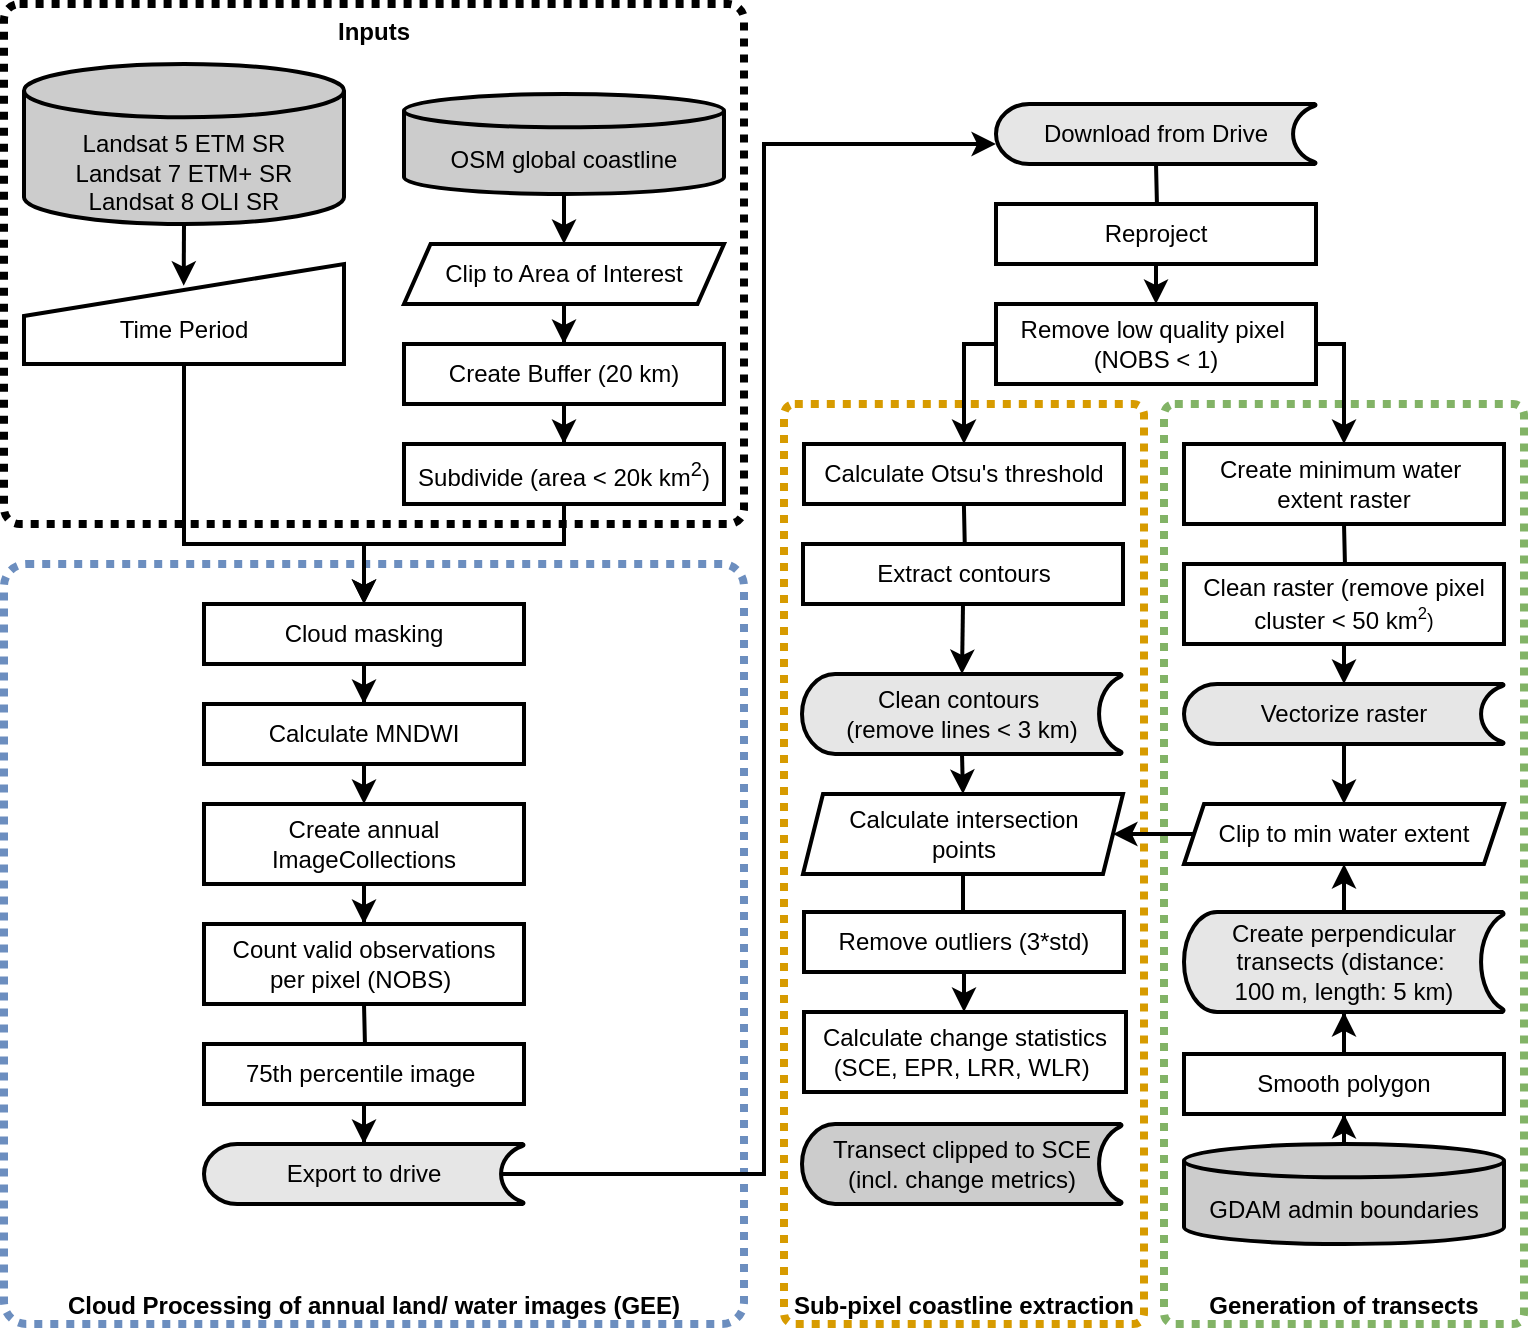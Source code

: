 <mxfile scale="2" border="0">
    <diagram id="DBIpVV0om-4YAddCiOre" name="Page-1">
        <mxGraphModel dx="784" dy="546" grid="1" gridSize="10" guides="1" tooltips="1" connect="1" arrows="1" fold="1" page="1" pageScale="1" pageWidth="827" pageHeight="1169" background="none" math="0" shadow="0">
            <root>
                <mxCell id="0"/>
                <mxCell id="1" parent="0"/>
                <mxCell id="156" value="&lt;b&gt;&lt;font color=&quot;#000000&quot;&gt;Sub-pixel coastline extraction&lt;/font&gt;&lt;/b&gt;" style="rounded=1;whiteSpace=wrap;html=1;strokeWidth=4;arcSize=3;dashed=1;verticalAlign=bottom;rotation=0;dashPattern=1 1;strokeColor=#d79b00;fillColor=none;" parent="1" vertex="1">
                    <mxGeometry x="410" y="260" width="180" height="460" as="geometry"/>
                </mxCell>
                <mxCell id="143" value="&lt;b&gt;&lt;font color=&quot;#000000&quot;&gt;Inputs&lt;/font&gt;&lt;/b&gt;" style="rounded=1;whiteSpace=wrap;html=1;strokeWidth=4;arcSize=3;dashed=1;verticalAlign=top;dashPattern=1 1;fillColor=none;" parent="1" vertex="1">
                    <mxGeometry x="20" y="60" width="370" height="260" as="geometry"/>
                </mxCell>
                <mxCell id="137" value="&lt;b&gt;&lt;font color=&quot;#000000&quot;&gt;Cloud Processing of annual land/ water images (GEE)&lt;/font&gt;&lt;/b&gt;" style="rounded=1;whiteSpace=wrap;html=1;strokeWidth=4;arcSize=3;dashed=1;verticalAlign=bottom;dashPattern=1 1;strokeColor=#6c8ebf;fillColor=none;" parent="1" vertex="1">
                    <mxGeometry x="20" y="340" width="370" height="380" as="geometry"/>
                </mxCell>
                <mxCell id="140" value="&lt;b&gt;&lt;font color=&quot;#000000&quot;&gt;Generation&amp;nbsp;of transects&lt;/font&gt;&lt;/b&gt;" style="rounded=1;whiteSpace=wrap;html=1;strokeWidth=4;arcSize=3;dashed=1;verticalAlign=bottom;rotation=0;dashPattern=1 1;strokeColor=#82b366;fillColor=none;" parent="1" vertex="1">
                    <mxGeometry x="600" y="260" width="180" height="460" as="geometry"/>
                </mxCell>
                <mxCell id="132" style="edgeStyle=orthogonalEdgeStyle;rounded=0;orthogonalLoop=1;jettySize=auto;html=1;exitX=0.5;exitY=1;exitDx=0;exitDy=0;exitPerimeter=0;entryX=0.499;entryY=0.217;entryDx=0;entryDy=0;entryPerimeter=0;strokeWidth=2;" parent="1" source="8" target="11" edge="1">
                    <mxGeometry relative="1" as="geometry"/>
                </mxCell>
                <mxCell id="8" value="&lt;br&gt;&lt;br&gt;Landsat 5 ETM SR&lt;br&gt;Landsat 7 ETM+ SR&lt;br&gt;Landsat 8 OLI SR" style="strokeWidth=2;html=1;shape=mxgraph.flowchart.database;whiteSpace=wrap;verticalAlign=middle;fillColor=#CCCCCC;" parent="1" vertex="1">
                    <mxGeometry x="30" y="90" width="160" height="80" as="geometry"/>
                </mxCell>
                <mxCell id="110" style="edgeStyle=orthogonalEdgeStyle;rounded=0;orthogonalLoop=1;jettySize=auto;html=1;exitX=0.5;exitY=1;exitDx=0;exitDy=0;exitPerimeter=0;entryX=0.5;entryY=0;entryDx=0;entryDy=0;strokeWidth=2;" parent="1" source="10" target="109" edge="1">
                    <mxGeometry relative="1" as="geometry"/>
                </mxCell>
                <mxCell id="10" value="&lt;br&gt;OSM global coastline" style="strokeWidth=2;html=1;shape=mxgraph.flowchart.database;whiteSpace=wrap;verticalAlign=middle;fillColor=#CCCCCC;" parent="1" vertex="1">
                    <mxGeometry x="220" y="105" width="160" height="50" as="geometry"/>
                </mxCell>
                <mxCell id="128" style="edgeStyle=orthogonalEdgeStyle;rounded=0;orthogonalLoop=1;jettySize=auto;html=1;exitX=0.5;exitY=1;exitDx=0;exitDy=0;entryX=0.5;entryY=0;entryDx=0;entryDy=0;strokeWidth=2;" parent="1" source="11" edge="1">
                    <mxGeometry relative="1" as="geometry">
                        <Array as="points">
                            <mxPoint x="110" y="240"/>
                            <mxPoint x="110" y="330"/>
                            <mxPoint x="200" y="330"/>
                        </Array>
                        <mxPoint x="200" y="360.0" as="targetPoint"/>
                    </mxGeometry>
                </mxCell>
                <mxCell id="11" value="&lt;br&gt;Time Period" style="html=1;strokeWidth=2;shape=manualInput;whiteSpace=wrap;rounded=1;size=26;arcSize=0;" parent="1" vertex="1">
                    <mxGeometry x="30" y="190" width="160" height="50" as="geometry"/>
                </mxCell>
                <mxCell id="17" value="" style="edgeStyle=orthogonalEdgeStyle;rounded=0;orthogonalLoop=1;jettySize=auto;html=1;strokeWidth=2;" parent="1" source="14" target="16" edge="1">
                    <mxGeometry relative="1" as="geometry"/>
                </mxCell>
                <mxCell id="14" value="Create Buffer (20 km)" style="whiteSpace=wrap;html=1;strokeWidth=2;" parent="1" vertex="1">
                    <mxGeometry x="220" y="230" width="160" height="30" as="geometry"/>
                </mxCell>
                <mxCell id="23" style="edgeStyle=orthogonalEdgeStyle;rounded=0;orthogonalLoop=1;jettySize=auto;html=1;exitX=0.5;exitY=1;exitDx=0;exitDy=0;strokeWidth=2;entryX=0.5;entryY=0;entryDx=0;entryDy=0;" parent="1" source="16" edge="1" target="25">
                    <mxGeometry relative="1" as="geometry">
                        <mxPoint x="200" y="360" as="targetPoint"/>
                        <Array as="points">
                            <mxPoint x="300" y="330"/>
                            <mxPoint x="200" y="330"/>
                        </Array>
                    </mxGeometry>
                </mxCell>
                <mxCell id="16" value="Subdivide (area &amp;lt; 20k km&lt;sup&gt;2&lt;/sup&gt;)" style="whiteSpace=wrap;html=1;strokeWidth=2;" parent="1" vertex="1">
                    <mxGeometry x="220" y="280" width="160" height="30" as="geometry"/>
                </mxCell>
                <mxCell id="28" value="" style="edgeStyle=orthogonalEdgeStyle;rounded=0;orthogonalLoop=1;jettySize=auto;html=1;strokeWidth=2;" parent="1" source="25" target="27" edge="1">
                    <mxGeometry relative="1" as="geometry"/>
                </mxCell>
                <mxCell id="25" value="Cloud masking" style="whiteSpace=wrap;html=1;strokeWidth=2;" parent="1" vertex="1">
                    <mxGeometry x="120" y="360" width="160" height="30" as="geometry"/>
                </mxCell>
                <mxCell id="31" style="edgeStyle=orthogonalEdgeStyle;rounded=0;orthogonalLoop=1;jettySize=auto;html=1;exitX=0.5;exitY=1;exitDx=0;exitDy=0;entryX=0.5;entryY=0;entryDx=0;entryDy=0;strokeWidth=2;" parent="1" source="27" target="29" edge="1">
                    <mxGeometry relative="1" as="geometry"/>
                </mxCell>
                <mxCell id="27" value="Calculate MNDWI" style="whiteSpace=wrap;html=1;strokeWidth=2;" parent="1" vertex="1">
                    <mxGeometry x="120" y="410" width="160" height="30" as="geometry"/>
                </mxCell>
                <mxCell id="33" value="" style="edgeStyle=orthogonalEdgeStyle;rounded=0;orthogonalLoop=1;jettySize=auto;html=1;strokeWidth=2;entryX=0.5;entryY=0;entryDx=0;entryDy=0;" parent="1" source="29" edge="1" target="141">
                    <mxGeometry relative="1" as="geometry">
                        <mxPoint x="200" y="530" as="targetPoint"/>
                    </mxGeometry>
                </mxCell>
                <mxCell id="29" value="Create annual ImageCollections" style="whiteSpace=wrap;html=1;strokeWidth=2;" parent="1" vertex="1">
                    <mxGeometry x="120" y="460" width="160" height="40" as="geometry"/>
                </mxCell>
                <mxCell id="35" value="" style="edgeStyle=orthogonalEdgeStyle;rounded=0;orthogonalLoop=1;jettySize=auto;html=1;strokeWidth=2;" parent="1" target="34" edge="1">
                    <mxGeometry relative="1" as="geometry">
                        <mxPoint x="200" y="560" as="sourcePoint"/>
                    </mxGeometry>
                </mxCell>
                <mxCell id="167" value="" style="edgeStyle=orthogonalEdgeStyle;rounded=0;orthogonalLoop=1;jettySize=auto;html=1;strokeWidth=2;" edge="1" parent="1" source="34" target="142">
                    <mxGeometry relative="1" as="geometry"/>
                </mxCell>
                <mxCell id="34" value="&lt;span style=&quot;font-family: &amp;#34;helvetica&amp;#34;&quot;&gt;75th&amp;nbsp;percentile image&amp;nbsp;&lt;/span&gt;" style="whiteSpace=wrap;html=1;strokeWidth=2;" parent="1" vertex="1">
                    <mxGeometry x="120" y="580" width="160" height="30" as="geometry"/>
                </mxCell>
                <mxCell id="36" style="edgeStyle=orthogonalEdgeStyle;rounded=0;orthogonalLoop=1;jettySize=auto;html=1;exitX=0.5;exitY=1;exitDx=0;exitDy=0;" parent="1" source="34" target="34" edge="1">
                    <mxGeometry relative="1" as="geometry"/>
                </mxCell>
                <mxCell id="48" value="" style="edgeStyle=orthogonalEdgeStyle;rounded=0;orthogonalLoop=1;jettySize=auto;html=1;exitX=0.93;exitY=0.5;exitDx=0;exitDy=0;exitPerimeter=0;strokeWidth=2;entryX=0;entryY=0.5;entryDx=0;entryDy=0;entryPerimeter=0;" parent="1" edge="1" source="142">
                    <mxGeometry relative="1" as="geometry">
                        <mxPoint x="258.8" y="760" as="sourcePoint"/>
                        <mxPoint x="516" y="130" as="targetPoint"/>
                        <Array as="points">
                            <mxPoint x="400" y="645"/>
                            <mxPoint x="400" y="130"/>
                        </Array>
                    </mxGeometry>
                </mxCell>
                <mxCell id="50" value="" style="edgeStyle=orthogonalEdgeStyle;rounded=0;orthogonalLoop=1;jettySize=auto;html=1;strokeWidth=2;" parent="1" target="49" edge="1">
                    <mxGeometry relative="1" as="geometry">
                        <mxPoint x="596" y="140" as="sourcePoint"/>
                    </mxGeometry>
                </mxCell>
                <mxCell id="52" value="" style="edgeStyle=orthogonalEdgeStyle;rounded=0;orthogonalLoop=1;jettySize=auto;html=1;strokeWidth=2;" parent="1" source="49" edge="1">
                    <mxGeometry relative="1" as="geometry">
                        <mxPoint x="596.034" y="210" as="targetPoint"/>
                    </mxGeometry>
                </mxCell>
                <mxCell id="49" value="Reproject" style="whiteSpace=wrap;html=1;dashed=0;strokeWidth=2;" parent="1" vertex="1">
                    <mxGeometry x="516" y="160" width="160" height="30" as="geometry"/>
                </mxCell>
                <mxCell id="60" value="" style="edgeStyle=orthogonalEdgeStyle;rounded=0;orthogonalLoop=1;jettySize=auto;html=1;strokeWidth=2;" parent="1" target="59" edge="1">
                    <mxGeometry relative="1" as="geometry">
                        <mxPoint x="499.941" y="310" as="sourcePoint"/>
                    </mxGeometry>
                </mxCell>
                <mxCell id="133" style="edgeStyle=orthogonalEdgeStyle;rounded=0;orthogonalLoop=1;jettySize=auto;html=1;exitX=0.5;exitY=1;exitDx=0;exitDy=0;entryX=0.5;entryY=0;entryDx=0;entryDy=0;strokeWidth=2;entryPerimeter=0;" parent="1" source="59" target="121" edge="1">
                    <mxGeometry relative="1" as="geometry">
                        <mxPoint x="501" y="380.0" as="targetPoint"/>
                    </mxGeometry>
                </mxCell>
                <mxCell id="59" value="&lt;span&gt;Extract contours&lt;/span&gt;" style="whiteSpace=wrap;html=1;dashed=0;strokeWidth=2;" parent="1" vertex="1">
                    <mxGeometry x="419.5" y="330" width="160" height="30" as="geometry"/>
                </mxCell>
                <mxCell id="67" value="" style="edgeStyle=orthogonalEdgeStyle;rounded=0;orthogonalLoop=1;jettySize=auto;html=1;strokeWidth=2;" parent="1" target="66" edge="1">
                    <mxGeometry relative="1" as="geometry">
                        <mxPoint x="690" y="320" as="sourcePoint"/>
                    </mxGeometry>
                </mxCell>
                <mxCell id="69" value="" style="edgeStyle=orthogonalEdgeStyle;rounded=0;orthogonalLoop=1;jettySize=auto;html=1;strokeWidth=2;" parent="1" source="66" edge="1">
                    <mxGeometry relative="1" as="geometry">
                        <mxPoint x="690" y="400" as="targetPoint"/>
                    </mxGeometry>
                </mxCell>
                <mxCell id="66" value="Clean raster (remove pixel cluster &amp;lt; 50 km&lt;span style=&quot;font-size: 10px&quot;&gt;&lt;sup&gt;2&lt;/sup&gt;)&lt;/span&gt;" style="whiteSpace=wrap;html=1;dashed=0;strokeWidth=2;" parent="1" vertex="1">
                    <mxGeometry x="610" y="340" width="160" height="40" as="geometry"/>
                </mxCell>
                <mxCell id="162" value="" style="edgeStyle=orthogonalEdgeStyle;rounded=0;orthogonalLoop=1;jettySize=auto;html=1;strokeWidth=2;entryX=0.5;entryY=1;entryDx=0;entryDy=0;" parent="1" source="70" target="73" edge="1">
                    <mxGeometry relative="1" as="geometry"/>
                </mxCell>
                <mxCell id="70" value="&lt;br&gt;GDAM admin boundaries" style="strokeWidth=2;html=1;shape=mxgraph.flowchart.database;whiteSpace=wrap;verticalAlign=middle;fillColor=#CCCCCC;" parent="1" vertex="1">
                    <mxGeometry x="610" y="630" width="160" height="50" as="geometry"/>
                </mxCell>
                <mxCell id="163" value="" style="edgeStyle=orthogonalEdgeStyle;rounded=0;orthogonalLoop=1;jettySize=auto;html=1;strokeWidth=2;" parent="1" source="73" target="116" edge="1">
                    <mxGeometry relative="1" as="geometry"/>
                </mxCell>
                <mxCell id="73" value="Smooth polygon" style="whiteSpace=wrap;html=1;dashed=0;strokeWidth=2;" parent="1" vertex="1">
                    <mxGeometry x="610" y="585" width="160" height="30" as="geometry"/>
                </mxCell>
                <mxCell id="154" value="" style="edgeStyle=orthogonalEdgeStyle;rounded=0;orthogonalLoop=1;jettySize=auto;html=1;entryX=0.5;entryY=0;entryDx=0;entryDy=0;strokeWidth=2;" parent="1" source="90" target="144" edge="1">
                    <mxGeometry relative="1" as="geometry"/>
                </mxCell>
                <mxCell id="90" value="Calculate intersection &lt;br&gt;points" style="shape=parallelogram;perimeter=parallelogramPerimeter;whiteSpace=wrap;html=1;fixedSize=1;dashed=0;strokeWidth=2;size=10;" parent="1" vertex="1">
                    <mxGeometry x="419.5" y="455" width="160" height="40" as="geometry"/>
                </mxCell>
                <mxCell id="76zILk3vPqKs6lgeviAI-170" style="edgeStyle=orthogonalEdgeStyle;rounded=0;orthogonalLoop=1;jettySize=auto;html=1;exitX=0.5;exitY=1;exitDx=0;exitDy=0;strokeWidth=2;" edge="1" parent="1" source="109" target="14">
                    <mxGeometry relative="1" as="geometry"/>
                </mxCell>
                <mxCell id="109" value="&lt;span&gt;Clip to Area of Interest&lt;/span&gt;" style="shape=parallelogram;perimeter=parallelogramPerimeter;whiteSpace=wrap;html=1;dashed=0;size=0.083;strokeWidth=2;" parent="1" vertex="1">
                    <mxGeometry x="220" y="180" width="160" height="30" as="geometry"/>
                </mxCell>
                <mxCell id="112" style="edgeStyle=orthogonalEdgeStyle;rounded=0;orthogonalLoop=1;jettySize=auto;html=1;exitX=1;exitY=0.5;exitDx=0;exitDy=0;entryX=0.5;entryY=0;entryDx=0;entryDy=0;strokeWidth=2;" parent="1" source="119" target="114" edge="1">
                    <mxGeometry relative="1" as="geometry">
                        <mxPoint x="668.8" y="220" as="sourcePoint"/>
                        <mxPoint x="700" y="280" as="targetPoint"/>
                        <Array as="points">
                            <mxPoint x="690" y="230"/>
                        </Array>
                    </mxGeometry>
                </mxCell>
                <mxCell id="113" value="Download from Drive" style="strokeWidth=2;html=1;shape=mxgraph.flowchart.stored_data;whiteSpace=wrap;fillColor=#E6E6E6;" parent="1" vertex="1">
                    <mxGeometry x="516" y="110" width="160" height="30" as="geometry"/>
                </mxCell>
                <mxCell id="114" value="Create minimum water&amp;nbsp;&lt;br&gt;extent raster" style="whiteSpace=wrap;html=1;dashed=0;strokeWidth=2;" parent="1" vertex="1">
                    <mxGeometry x="610" y="280" width="160" height="40" as="geometry"/>
                </mxCell>
                <mxCell id="134" style="edgeStyle=orthogonalEdgeStyle;rounded=0;orthogonalLoop=1;jettySize=auto;html=1;exitX=0.5;exitY=1;exitDx=0;exitDy=0;exitPerimeter=0;entryX=0.5;entryY=0;entryDx=0;entryDy=0;strokeWidth=2;" parent="1" source="115" target="118" edge="1">
                    <mxGeometry relative="1" as="geometry"/>
                </mxCell>
                <mxCell id="115" value="Vectorize raster" style="strokeWidth=2;html=1;shape=mxgraph.flowchart.stored_data;whiteSpace=wrap;fillColor=#E6E6E6;" parent="1" vertex="1">
                    <mxGeometry x="610" y="400" width="160" height="30" as="geometry"/>
                </mxCell>
                <mxCell id="125" style="edgeStyle=orthogonalEdgeStyle;rounded=0;orthogonalLoop=1;jettySize=auto;html=1;exitX=0.5;exitY=0;exitDx=0;exitDy=0;exitPerimeter=0;entryX=0.5;entryY=1;entryDx=0;entryDy=0;strokeWidth=2;" parent="1" source="116" target="118" edge="1">
                    <mxGeometry relative="1" as="geometry"/>
                </mxCell>
                <mxCell id="116" value="Create perpendicular transects (distance:&amp;nbsp;&lt;br&gt;100 m, length: 5 km)" style="strokeWidth=2;html=1;shape=mxgraph.flowchart.stored_data;whiteSpace=wrap;fillColor=#E6E6E6;" parent="1" vertex="1">
                    <mxGeometry x="610" y="514" width="160" height="50" as="geometry"/>
                </mxCell>
                <mxCell id="76zILk3vPqKs6lgeviAI-175" style="edgeStyle=orthogonalEdgeStyle;rounded=0;orthogonalLoop=1;jettySize=auto;html=1;exitX=0;exitY=0.5;exitDx=0;exitDy=0;strokeWidth=2;" edge="1" parent="1" source="118" target="90">
                    <mxGeometry relative="1" as="geometry"/>
                </mxCell>
                <mxCell id="118" value="Clip to min water extent" style="shape=parallelogram;perimeter=parallelogramPerimeter;whiteSpace=wrap;html=1;fixedSize=1;dashed=0;strokeWidth=2;size=10;" parent="1" vertex="1">
                    <mxGeometry x="610" y="460" width="160" height="30" as="geometry"/>
                </mxCell>
                <mxCell id="164" style="edgeStyle=orthogonalEdgeStyle;rounded=0;orthogonalLoop=1;jettySize=auto;html=1;exitX=0;exitY=0.5;exitDx=0;exitDy=0;strokeWidth=2;" parent="1" source="119" target="120" edge="1">
                    <mxGeometry relative="1" as="geometry">
                        <Array as="points">
                            <mxPoint x="500" y="230"/>
                        </Array>
                    </mxGeometry>
                </mxCell>
                <mxCell id="119" value="Remove low quality pixel&amp;nbsp;&lt;br&gt;(NOBS &amp;lt; 1)" style="whiteSpace=wrap;html=1;dashed=0;strokeWidth=2;" parent="1" vertex="1">
                    <mxGeometry x="516" y="210" width="160" height="40" as="geometry"/>
                </mxCell>
                <mxCell id="120" value="&lt;span&gt;Calculate Otsu's threshold&lt;/span&gt;" style="whiteSpace=wrap;html=1;dashed=0;strokeWidth=2;" parent="1" vertex="1">
                    <mxGeometry x="420" y="280" width="160" height="30" as="geometry"/>
                </mxCell>
                <mxCell id="76zILk3vPqKs6lgeviAI-171" style="edgeStyle=orthogonalEdgeStyle;rounded=0;orthogonalLoop=1;jettySize=auto;html=1;exitX=0.5;exitY=1;exitDx=0;exitDy=0;exitPerimeter=0;entryX=0.5;entryY=0;entryDx=0;entryDy=0;strokeWidth=2;" edge="1" parent="1" source="121" target="90">
                    <mxGeometry relative="1" as="geometry"/>
                </mxCell>
                <mxCell id="121" value="Clean contours&amp;nbsp;&lt;br&gt;(remove lines &amp;lt; 3 km)" style="strokeWidth=2;html=1;shape=mxgraph.flowchart.stored_data;whiteSpace=wrap;fillColor=#E6E6E6;" parent="1" vertex="1">
                    <mxGeometry x="419" y="395" width="160" height="40" as="geometry"/>
                </mxCell>
                <mxCell id="135" value="Transect clipped to SCE&lt;br&gt;(incl. change metrics)" style="strokeWidth=2;html=1;shape=mxgraph.flowchart.stored_data;whiteSpace=wrap;fillColor=#CCCCCC;" parent="1" vertex="1">
                    <mxGeometry x="419" y="620" width="160" height="40" as="geometry"/>
                </mxCell>
                <mxCell id="141" value="Count valid observations &lt;br&gt;per pixel (NOBS)&amp;nbsp;" style="whiteSpace=wrap;html=1;strokeWidth=2;" parent="1" vertex="1">
                    <mxGeometry x="120" y="520" width="160" height="40" as="geometry"/>
                </mxCell>
                <mxCell id="142" value="Export to drive" style="strokeWidth=2;html=1;shape=mxgraph.flowchart.stored_data;whiteSpace=wrap;fillColor=#E6E6E6;" parent="1" vertex="1">
                    <mxGeometry x="120" y="630" width="160" height="30" as="geometry"/>
                </mxCell>
                <mxCell id="150" value="" style="edgeStyle=orthogonalEdgeStyle;rounded=0;orthogonalLoop=1;jettySize=auto;html=1;entryX=0.5;entryY=0;entryDx=0;entryDy=0;" parent="1" source="144" target="144" edge="1">
                    <mxGeometry relative="1" as="geometry">
                        <Array as="points">
                            <mxPoint x="500" y="550"/>
                            <mxPoint x="500" y="550"/>
                        </Array>
                    </mxGeometry>
                </mxCell>
                <mxCell id="155" value="" style="edgeStyle=orthogonalEdgeStyle;rounded=0;orthogonalLoop=1;jettySize=auto;html=1;strokeWidth=2;" parent="1" source="144" target="145" edge="1">
                    <mxGeometry relative="1" as="geometry"/>
                </mxCell>
                <mxCell id="144" value="Remove outliers (3*std)" style="whiteSpace=wrap;html=1;dashed=0;strokeWidth=2;" parent="1" vertex="1">
                    <mxGeometry x="420" y="514" width="160" height="30" as="geometry"/>
                </mxCell>
                <mxCell id="145" value="Calculate change statistics (SCE, EPR, LRR, WLR)&amp;nbsp;" style="whiteSpace=wrap;html=1;dashed=0;strokeWidth=2;" parent="1" vertex="1">
                    <mxGeometry x="420" y="564" width="161" height="40" as="geometry"/>
                </mxCell>
            </root>
        </mxGraphModel>
    </diagram>
    <diagram id="6Ny9rp721MdE1ZF3W5BB" name="Page-2">
        <mxGraphModel dx="1137" dy="792" grid="1" gridSize="10" guides="1" tooltips="1" connect="1" arrows="1" fold="1" page="1" pageScale="1" pageWidth="827" pageHeight="1169" math="0" shadow="0">
            <root>
                <mxCell id="G7kzEWV4rixR5eIOQa-x-0"/>
                <mxCell id="G7kzEWV4rixR5eIOQa-x-1" parent="G7kzEWV4rixR5eIOQa-x-0"/>
                <mxCell id="u1eGhXLBOdqfg7JLbnb1-4" value="&lt;font color=&quot;#000000&quot;&gt;&lt;b&gt;Tidal shoreline displacement&amp;nbsp;&lt;/b&gt;&lt;/font&gt;" style="rounded=1;whiteSpace=wrap;html=1;strokeWidth=4;arcSize=3;dashed=1;verticalAlign=top;fontColor=#ffffff;rotation=0;dashPattern=1 1;strokeColor=#808080;fillColor=#CCFFCC;" parent="G7kzEWV4rixR5eIOQa-x-1" vertex="1">
                    <mxGeometry x="630" y="40" width="177" height="340" as="geometry"/>
                </mxCell>
                <mxCell id="u1eGhXLBOdqfg7JLbnb1-1" value="&lt;font color=&quot;#000000&quot;&gt;&lt;b&gt;Extraction of shoreline pairs&lt;/b&gt;&lt;/font&gt;" style="rounded=1;whiteSpace=wrap;html=1;strokeWidth=4;arcSize=3;dashed=1;verticalAlign=top;fontColor=#ffffff;rotation=0;dashPattern=1 1;strokeColor=#808080;fillColor=#99CCFF;" parent="G7kzEWV4rixR5eIOQa-x-1" vertex="1">
                    <mxGeometry x="230" y="40" width="380" height="340" as="geometry"/>
                </mxCell>
                <mxCell id="u1eGhXLBOdqfg7JLbnb1-0" value="&lt;b&gt;&lt;font color=&quot;#000000&quot;&gt;Low and high tide dates&lt;/font&gt;&lt;/b&gt;" style="rounded=1;whiteSpace=wrap;html=1;strokeWidth=4;arcSize=3;dashed=1;verticalAlign=top;fontColor=#ffffff;rotation=0;dashPattern=1 1;strokeColor=#808080;fillColor=#FFCC99;" parent="G7kzEWV4rixR5eIOQa-x-1" vertex="1">
                    <mxGeometry x="30" y="40" width="180" height="340" as="geometry"/>
                </mxCell>
                <mxCell id="kwWeuMt8KLDTQIKXIecI-9" value="" style="edgeStyle=orthogonalEdgeStyle;rounded=0;orthogonalLoop=1;jettySize=auto;html=1;entryX=0.5;entryY=0;entryDx=0;entryDy=0;" parent="G7kzEWV4rixR5eIOQa-x-1" source="xpRjQaF-fiDgOGQCr5oi-0" target="kwWeuMt8KLDTQIKXIecI-0" edge="1">
                    <mxGeometry relative="1" as="geometry"/>
                </mxCell>
                <mxCell id="xpRjQaF-fiDgOGQCr5oi-0" value="&lt;br&gt;Hourly sea level data" style="strokeWidth=2;html=1;shape=mxgraph.flowchart.database;whiteSpace=wrap;verticalAlign=middle;" parent="G7kzEWV4rixR5eIOQa-x-1" vertex="1">
                    <mxGeometry x="40" y="80" width="160" height="60" as="geometry"/>
                </mxCell>
                <mxCell id="kwWeuMt8KLDTQIKXIecI-10" value="" style="edgeStyle=orthogonalEdgeStyle;rounded=0;orthogonalLoop=1;jettySize=auto;html=1;entryX=0.5;entryY=0;entryDx=0;entryDy=0;" parent="G7kzEWV4rixR5eIOQa-x-1" source="kwWeuMt8KLDTQIKXIecI-0" edge="1">
                    <mxGeometry relative="1" as="geometry">
                        <mxPoint x="120.0" y="210" as="targetPoint"/>
                    </mxGeometry>
                </mxCell>
                <mxCell id="kwWeuMt8KLDTQIKXIecI-0" value="Cleaning" style="whiteSpace=wrap;html=1;strokeWidth=2;" parent="G7kzEWV4rixR5eIOQa-x-1" vertex="1">
                    <mxGeometry x="40" y="161" width="160" height="29" as="geometry"/>
                </mxCell>
                <mxCell id="kwWeuMt8KLDTQIKXIecI-44" value="" style="edgeStyle=orthogonalEdgeStyle;rounded=0;orthogonalLoop=1;jettySize=auto;html=1;entryX=1;entryY=0.5;entryDx=0;entryDy=0;" parent="G7kzEWV4rixR5eIOQa-x-1" source="kwWeuMt8KLDTQIKXIecI-1" target="3BvnnZRM6rv_4ZSRyspK-0" edge="1">
                    <mxGeometry relative="1" as="geometry">
                        <mxPoint x="200" y="225" as="targetPoint"/>
                    </mxGeometry>
                </mxCell>
                <mxCell id="kwWeuMt8KLDTQIKXIecI-1" value="Get overpass time" style="whiteSpace=wrap;html=1;strokeWidth=2;" parent="G7kzEWV4rixR5eIOQa-x-1" vertex="1">
                    <mxGeometry x="242" y="210" width="158" height="30" as="geometry"/>
                </mxCell>
                <mxCell id="kwWeuMt8KLDTQIKXIecI-6" value="" style="edgeStyle=orthogonalEdgeStyle;rounded=0;orthogonalLoop=1;jettySize=auto;html=1;entryX=0.5;entryY=0;entryDx=0;entryDy=0;" parent="G7kzEWV4rixR5eIOQa-x-1" source="kwWeuMt8KLDTQIKXIecI-2" target="kwWeuMt8KLDTQIKXIecI-3" edge="1">
                    <mxGeometry relative="1" as="geometry"/>
                </mxCell>
                <mxCell id="kwWeuMt8KLDTQIKXIecI-2" value="&lt;br&gt;Landsat SR archive" style="strokeWidth=2;html=1;shape=mxgraph.flowchart.database;whiteSpace=wrap;verticalAlign=middle;" parent="G7kzEWV4rixR5eIOQa-x-1" vertex="1">
                    <mxGeometry x="242" y="80" width="158" height="60" as="geometry"/>
                </mxCell>
                <mxCell id="kwWeuMt8KLDTQIKXIecI-11" value="" style="edgeStyle=orthogonalEdgeStyle;rounded=0;orthogonalLoop=1;jettySize=auto;html=1;" parent="G7kzEWV4rixR5eIOQa-x-1" target="kwWeuMt8KLDTQIKXIecI-5" edge="1">
                    <mxGeometry relative="1" as="geometry">
                        <mxPoint x="120.0" y="240" as="sourcePoint"/>
                    </mxGeometry>
                </mxCell>
                <mxCell id="kwWeuMt8KLDTQIKXIecI-13" value="" style="edgeStyle=orthogonalEdgeStyle;rounded=0;orthogonalLoop=1;jettySize=auto;html=1;" parent="G7kzEWV4rixR5eIOQa-x-1" source="kwWeuMt8KLDTQIKXIecI-5" target="kwWeuMt8KLDTQIKXIecI-12" edge="1">
                    <mxGeometry relative="1" as="geometry"/>
                </mxCell>
                <mxCell id="kwWeuMt8KLDTQIKXIecI-5" value="Identify low/ high tide peaks (3-days-range)" style="whiteSpace=wrap;html=1;strokeWidth=2;" parent="G7kzEWV4rixR5eIOQa-x-1" vertex="1">
                    <mxGeometry x="40" y="260" width="160" height="40" as="geometry"/>
                </mxCell>
                <mxCell id="0Cl5kca043SfWDlE1Gfl-0" style="edgeStyle=orthogonalEdgeStyle;rounded=0;orthogonalLoop=1;jettySize=auto;html=1;exitX=1;exitY=0.5;exitDx=0;exitDy=0;entryX=0.04;entryY=0.499;entryDx=0;entryDy=0;entryPerimeter=0;" parent="G7kzEWV4rixR5eIOQa-x-1" source="kwWeuMt8KLDTQIKXIecI-12" target="3BvnnZRM6rv_4ZSRyspK-1" edge="1">
                    <mxGeometry relative="1" as="geometry">
                        <Array as="points">
                            <mxPoint x="220" y="340"/>
                            <mxPoint x="220" y="278"/>
                        </Array>
                    </mxGeometry>
                </mxCell>
                <mxCell id="kwWeuMt8KLDTQIKXIecI-12" value="Create low and high tide&amp;nbsp; date lists" style="whiteSpace=wrap;html=1;strokeWidth=2;" parent="G7kzEWV4rixR5eIOQa-x-1" vertex="1">
                    <mxGeometry x="40" y="320" width="160" height="40" as="geometry"/>
                </mxCell>
                <mxCell id="kwWeuMt8KLDTQIKXIecI-43" style="edgeStyle=orthogonalEdgeStyle;rounded=0;orthogonalLoop=1;jettySize=auto;html=1;exitX=0.5;exitY=1;exitDx=0;exitDy=0;entryX=0.5;entryY=0;entryDx=0;entryDy=0;" parent="G7kzEWV4rixR5eIOQa-x-1" source="kwWeuMt8KLDTQIKXIecI-3" target="kwWeuMt8KLDTQIKXIecI-1" edge="1">
                    <mxGeometry relative="1" as="geometry"/>
                </mxCell>
                <mxCell id="M9L3XV6rEVfdarkpNAo4-2" value="" style="edgeStyle=orthogonalEdgeStyle;rounded=0;orthogonalLoop=1;jettySize=auto;html=1;entryX=1;entryY=0.5;entryDx=0;entryDy=0;" parent="G7kzEWV4rixR5eIOQa-x-1" source="kwWeuMt8KLDTQIKXIecI-3" target="3BvnnZRM6rv_4ZSRyspK-1" edge="1">
                    <mxGeometry relative="1" as="geometry">
                        <Array as="points">
                            <mxPoint x="410" y="175"/>
                            <mxPoint x="410" y="278"/>
                        </Array>
                    </mxGeometry>
                </mxCell>
                <mxCell id="kwWeuMt8KLDTQIKXIecI-3" value="Clip to AOI" style="whiteSpace=wrap;html=1;strokeWidth=2;" parent="G7kzEWV4rixR5eIOQa-x-1" vertex="1">
                    <mxGeometry x="242" y="161" width="158" height="28" as="geometry"/>
                </mxCell>
                <mxCell id="kwWeuMt8KLDTQIKXIecI-26" value="" style="edgeStyle=orthogonalEdgeStyle;rounded=0;orthogonalLoop=1;jettySize=auto;html=1;" parent="G7kzEWV4rixR5eIOQa-x-1" target="kwWeuMt8KLDTQIKXIecI-23" edge="1">
                    <mxGeometry relative="1" as="geometry">
                        <mxPoint x="322.0" y="298" as="sourcePoint"/>
                    </mxGeometry>
                </mxCell>
                <mxCell id="M9L3XV6rEVfdarkpNAo4-0" style="edgeStyle=orthogonalEdgeStyle;rounded=0;orthogonalLoop=1;jettySize=auto;html=1;exitX=1;exitY=0.5;exitDx=0;exitDy=0;entryX=0;entryY=0.5;entryDx=0;entryDy=0;" parent="G7kzEWV4rixR5eIOQa-x-1" source="kwWeuMt8KLDTQIKXIecI-23" target="kwWeuMt8KLDTQIKXIecI-27" edge="1">
                    <mxGeometry relative="1" as="geometry">
                        <Array as="points">
                            <mxPoint x="420" y="338"/>
                            <mxPoint x="420" y="105"/>
                        </Array>
                    </mxGeometry>
                </mxCell>
                <mxCell id="kwWeuMt8KLDTQIKXIecI-23" value="Filter by AOI cloud cover &lt;br&gt;(&amp;lt; 20%)" style="whiteSpace=wrap;html=1;strokeWidth=2;" parent="G7kzEWV4rixR5eIOQa-x-1" vertex="1">
                    <mxGeometry x="242" y="318" width="158" height="40" as="geometry"/>
                </mxCell>
                <mxCell id="kwWeuMt8KLDTQIKXIecI-30" value="" style="edgeStyle=orthogonalEdgeStyle;rounded=0;orthogonalLoop=1;jettySize=auto;html=1;" parent="G7kzEWV4rixR5eIOQa-x-1" source="kwWeuMt8KLDTQIKXIecI-27" target="kwWeuMt8KLDTQIKXIecI-29" edge="1">
                    <mxGeometry relative="1" as="geometry"/>
                </mxCell>
                <mxCell id="kwWeuMt8KLDTQIKXIecI-27" value="Cloud masking" style="whiteSpace=wrap;html=1;strokeWidth=2;" parent="G7kzEWV4rixR5eIOQa-x-1" vertex="1">
                    <mxGeometry x="440" y="90" width="160" height="30" as="geometry"/>
                </mxCell>
                <mxCell id="kwWeuMt8KLDTQIKXIecI-32" value="" style="edgeStyle=orthogonalEdgeStyle;rounded=0;orthogonalLoop=1;jettySize=auto;html=1;" parent="G7kzEWV4rixR5eIOQa-x-1" source="kwWeuMt8KLDTQIKXIecI-29" target="kwWeuMt8KLDTQIKXIecI-31" edge="1">
                    <mxGeometry relative="1" as="geometry"/>
                </mxCell>
                <mxCell id="kwWeuMt8KLDTQIKXIecI-29" value="Create daily mosaics" style="whiteSpace=wrap;html=1;strokeWidth=2;" parent="G7kzEWV4rixR5eIOQa-x-1" vertex="1">
                    <mxGeometry x="440" y="140" width="160" height="30" as="geometry"/>
                </mxCell>
                <mxCell id="kwWeuMt8KLDTQIKXIecI-34" value="" style="edgeStyle=orthogonalEdgeStyle;rounded=0;orthogonalLoop=1;jettySize=auto;html=1;" parent="G7kzEWV4rixR5eIOQa-x-1" source="kwWeuMt8KLDTQIKXIecI-31" target="kwWeuMt8KLDTQIKXIecI-33" edge="1">
                    <mxGeometry relative="1" as="geometry"/>
                </mxCell>
                <mxCell id="kwWeuMt8KLDTQIKXIecI-31" value="Remove mosaics covering &lt;br&gt;&amp;lt; 2/3 of AOI" style="whiteSpace=wrap;html=1;strokeWidth=2;" parent="G7kzEWV4rixR5eIOQa-x-1" vertex="1">
                    <mxGeometry x="440" y="190" width="160" height="40" as="geometry"/>
                </mxCell>
                <mxCell id="kwWeuMt8KLDTQIKXIecI-36" value="" style="edgeStyle=orthogonalEdgeStyle;rounded=0;orthogonalLoop=1;jettySize=auto;html=1;" parent="G7kzEWV4rixR5eIOQa-x-1" source="kwWeuMt8KLDTQIKXIecI-33" edge="1">
                    <mxGeometry relative="1" as="geometry">
                        <mxPoint x="520" y="312" as="targetPoint"/>
                    </mxGeometry>
                </mxCell>
                <mxCell id="kwWeuMt8KLDTQIKXIecI-33" value="Create low and high tide image pairs&amp;nbsp;" style="whiteSpace=wrap;html=1;strokeWidth=2;" parent="G7kzEWV4rixR5eIOQa-x-1" vertex="1">
                    <mxGeometry x="440" y="250" width="160" height="40" as="geometry"/>
                </mxCell>
                <mxCell id="kwWeuMt8KLDTQIKXIecI-47" style="edgeStyle=orthogonalEdgeStyle;rounded=0;orthogonalLoop=1;jettySize=auto;html=1;exitX=0.5;exitY=1;exitDx=0;exitDy=0;exitPerimeter=0;" parent="G7kzEWV4rixR5eIOQa-x-1" source="kwWeuMt8KLDTQIKXIecI-41" target="kwWeuMt8KLDTQIKXIecI-46" edge="1">
                    <mxGeometry relative="1" as="geometry"/>
                </mxCell>
                <mxCell id="kwWeuMt8KLDTQIKXIecI-41" value="&lt;br&gt;OSM shoreline" style="strokeWidth=2;html=1;shape=mxgraph.flowchart.database;whiteSpace=wrap;verticalAlign=middle;" parent="G7kzEWV4rixR5eIOQa-x-1" vertex="1">
                    <mxGeometry x="634.5" y="80" width="160" height="60" as="geometry"/>
                </mxCell>
                <mxCell id="3BvnnZRM6rv_4ZSRyspK-8" style="edgeStyle=orthogonalEdgeStyle;rounded=0;orthogonalLoop=1;jettySize=auto;html=1;exitX=0.5;exitY=1;exitDx=0;exitDy=0;entryX=0.5;entryY=0;entryDx=0;entryDy=0;entryPerimeter=0;" parent="G7kzEWV4rixR5eIOQa-x-1" source="kwWeuMt8KLDTQIKXIecI-46" target="V4K2dW1cuAS5O3CDj_DF-3" edge="1">
                    <mxGeometry relative="1" as="geometry"/>
                </mxCell>
                <mxCell id="kwWeuMt8KLDTQIKXIecI-46" value="Clip to AOI" style="whiteSpace=wrap;html=1;strokeWidth=2;" parent="G7kzEWV4rixR5eIOQa-x-1" vertex="1">
                    <mxGeometry x="634.5" y="161" width="160" height="28" as="geometry"/>
                </mxCell>
                <mxCell id="M9L3XV6rEVfdarkpNAo4-3" value="" style="edgeStyle=orthogonalEdgeStyle;rounded=0;orthogonalLoop=1;jettySize=auto;html=1;exitX=0.93;exitY=0.5;exitDx=0;exitDy=0;exitPerimeter=0;" parent="G7kzEWV4rixR5eIOQa-x-1" source="V4K2dW1cuAS5O3CDj_DF-0" target="3BvnnZRM6rv_4ZSRyspK-5" edge="1">
                    <mxGeometry relative="1" as="geometry"/>
                </mxCell>
                <mxCell id="V4K2dW1cuAS5O3CDj_DF-0" value="&lt;span&gt;Extract smooth shorelines&amp;nbsp;&lt;/span&gt;&lt;br&gt;&lt;span&gt;(see Fig. 3)&lt;/span&gt;" style="strokeWidth=2;html=1;shape=mxgraph.flowchart.stored_data;whiteSpace=wrap;fillColor=#999999;" parent="G7kzEWV4rixR5eIOQa-x-1" vertex="1">
                    <mxGeometry x="440" y="312" width="160" height="40" as="geometry"/>
                </mxCell>
                <mxCell id="u1eGhXLBOdqfg7JLbnb1-3" style="edgeStyle=orthogonalEdgeStyle;rounded=0;orthogonalLoop=1;jettySize=auto;html=1;exitX=0.5;exitY=1;exitDx=0;exitDy=0;exitPerimeter=0;entryX=0.469;entryY=0.025;entryDx=0;entryDy=0;entryPerimeter=0;" parent="G7kzEWV4rixR5eIOQa-x-1" source="V4K2dW1cuAS5O3CDj_DF-3" target="3BvnnZRM6rv_4ZSRyspK-5" edge="1">
                    <mxGeometry relative="1" as="geometry"/>
                </mxCell>
                <mxCell id="V4K2dW1cuAS5O3CDj_DF-3" value="Create shore-normal transects (see Fig. 3)" style="strokeWidth=2;html=1;shape=mxgraph.flowchart.stored_data;whiteSpace=wrap;fillColor=#999999;" parent="G7kzEWV4rixR5eIOQa-x-1" vertex="1">
                    <mxGeometry x="634.5" y="250" width="160" height="40" as="geometry"/>
                </mxCell>
                <mxCell id="3BvnnZRM6rv_4ZSRyspK-0" value="Filter by LS aquisition hour" style="shape=parallelogram;perimeter=parallelogramPerimeter;whiteSpace=wrap;html=1;fixedSize=1;dashed=0;strokeWidth=2;size=10;" parent="G7kzEWV4rixR5eIOQa-x-1" vertex="1">
                    <mxGeometry x="40" y="210" width="160" height="30" as="geometry"/>
                </mxCell>
                <mxCell id="3BvnnZRM6rv_4ZSRyspK-1" value="Filter by date lists" style="shape=parallelogram;perimeter=parallelogramPerimeter;whiteSpace=wrap;html=1;fixedSize=1;dashed=0;strokeWidth=2;size=10;" parent="G7kzEWV4rixR5eIOQa-x-1" vertex="1">
                    <mxGeometry x="240" y="258" width="160" height="40" as="geometry"/>
                </mxCell>
                <mxCell id="3BvnnZRM6rv_4ZSRyspK-5" value="Calculate tidal displace-ment&amp;nbsp;along transects" style="shape=parallelogram;perimeter=parallelogramPerimeter;whiteSpace=wrap;html=1;fixedSize=1;dashed=0;strokeWidth=2;size=10;" parent="G7kzEWV4rixR5eIOQa-x-1" vertex="1">
                    <mxGeometry x="639.5" y="312" width="160" height="40" as="geometry"/>
                </mxCell>
            </root>
        </mxGraphModel>
    </diagram>
</mxfile>